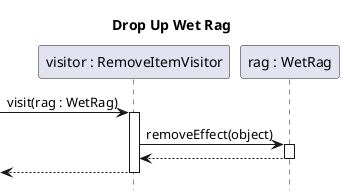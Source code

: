 @startuml drop-wet-rag
title Drop Up Wet Rag
hide footbox
autoactivate on

participant "visitor : RemoveItemVisitor" as visitor
participant "rag : WetRag" as rag

[-> visitor : visit(rag : WetRag)
visitor -> rag : removeEffect(object)
return
return
@enduml